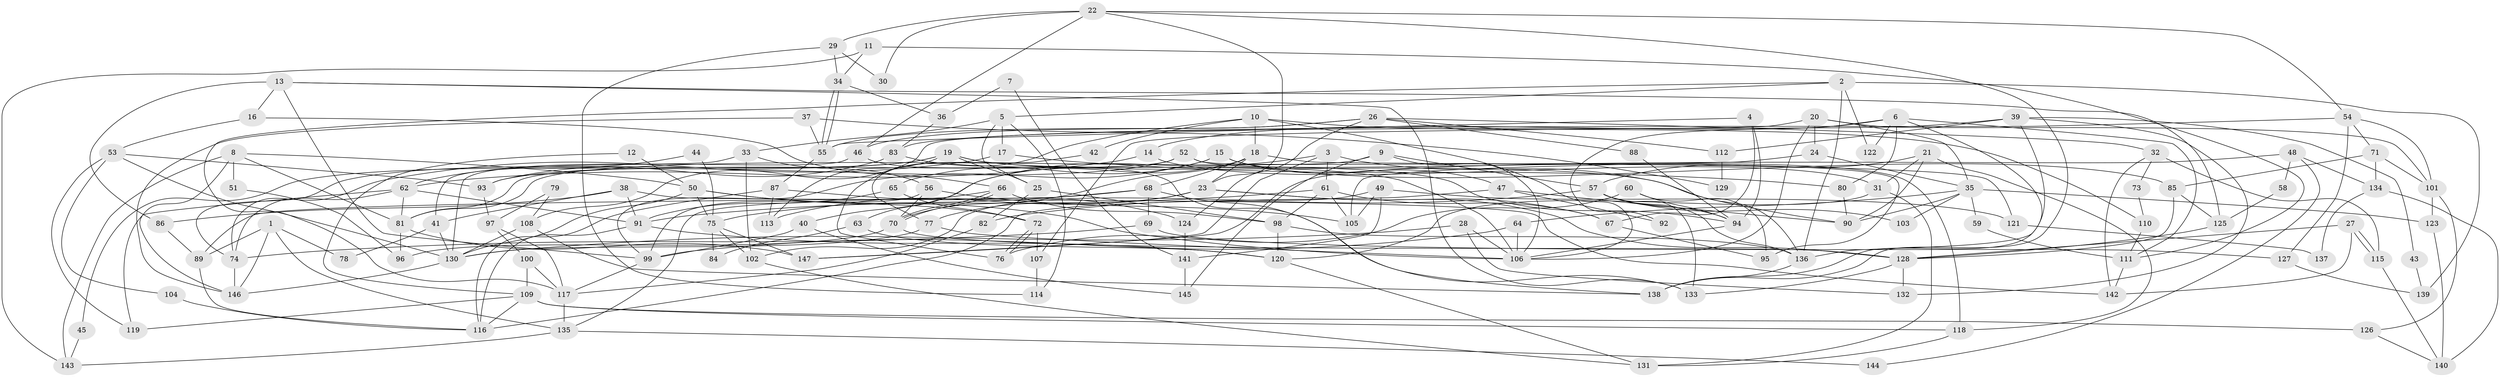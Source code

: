 // Generated by graph-tools (version 1.1) at 2025/15/03/09/25 04:15:06]
// undirected, 147 vertices, 294 edges
graph export_dot {
graph [start="1"]
  node [color=gray90,style=filled];
  1;
  2;
  3;
  4;
  5;
  6;
  7;
  8;
  9;
  10;
  11;
  12;
  13;
  14;
  15;
  16;
  17;
  18;
  19;
  20;
  21;
  22;
  23;
  24;
  25;
  26;
  27;
  28;
  29;
  30;
  31;
  32;
  33;
  34;
  35;
  36;
  37;
  38;
  39;
  40;
  41;
  42;
  43;
  44;
  45;
  46;
  47;
  48;
  49;
  50;
  51;
  52;
  53;
  54;
  55;
  56;
  57;
  58;
  59;
  60;
  61;
  62;
  63;
  64;
  65;
  66;
  67;
  68;
  69;
  70;
  71;
  72;
  73;
  74;
  75;
  76;
  77;
  78;
  79;
  80;
  81;
  82;
  83;
  84;
  85;
  86;
  87;
  88;
  89;
  90;
  91;
  92;
  93;
  94;
  95;
  96;
  97;
  98;
  99;
  100;
  101;
  102;
  103;
  104;
  105;
  106;
  107;
  108;
  109;
  110;
  111;
  112;
  113;
  114;
  115;
  116;
  117;
  118;
  119;
  120;
  121;
  122;
  123;
  124;
  125;
  126;
  127;
  128;
  129;
  130;
  131;
  132;
  133;
  134;
  135;
  136;
  137;
  138;
  139;
  140;
  141;
  142;
  143;
  144;
  145;
  146;
  147;
  1 -- 146;
  1 -- 135;
  1 -- 78;
  1 -- 89;
  2 -- 5;
  2 -- 136;
  2 -- 117;
  2 -- 122;
  2 -- 139;
  3 -- 136;
  3 -- 147;
  3 -- 40;
  3 -- 61;
  4 -- 94;
  4 -- 67;
  4 -- 55;
  5 -- 33;
  5 -- 25;
  5 -- 17;
  5 -- 114;
  6 -- 14;
  6 -- 138;
  6 -- 80;
  6 -- 92;
  6 -- 111;
  6 -- 122;
  7 -- 141;
  7 -- 36;
  8 -- 81;
  8 -- 50;
  8 -- 51;
  8 -- 143;
  8 -- 146;
  9 -- 106;
  9 -- 57;
  9 -- 81;
  9 -- 145;
  10 -- 18;
  10 -- 106;
  10 -- 42;
  10 -- 76;
  10 -- 110;
  11 -- 143;
  11 -- 34;
  11 -- 111;
  12 -- 50;
  12 -- 109;
  13 -- 86;
  13 -- 99;
  13 -- 16;
  13 -- 125;
  13 -- 133;
  14 -- 31;
  14 -- 62;
  15 -- 85;
  15 -- 99;
  15 -- 47;
  15 -- 65;
  16 -- 66;
  16 -- 53;
  17 -- 74;
  17 -- 80;
  18 -- 68;
  18 -- 23;
  18 -- 63;
  18 -- 70;
  18 -- 121;
  19 -- 25;
  19 -- 113;
  19 -- 45;
  19 -- 74;
  19 -- 90;
  19 -- 94;
  20 -- 24;
  20 -- 106;
  20 -- 35;
  20 -- 101;
  20 -- 107;
  21 -- 57;
  21 -- 90;
  21 -- 31;
  21 -- 118;
  22 -- 23;
  22 -- 46;
  22 -- 29;
  22 -- 30;
  22 -- 54;
  22 -- 138;
  23 -- 128;
  23 -- 77;
  23 -- 67;
  23 -- 113;
  24 -- 35;
  24 -- 105;
  25 -- 98;
  25 -- 82;
  26 -- 55;
  26 -- 46;
  26 -- 32;
  26 -- 88;
  26 -- 112;
  26 -- 124;
  27 -- 115;
  27 -- 115;
  27 -- 142;
  27 -- 128;
  28 -- 106;
  28 -- 130;
  28 -- 132;
  29 -- 114;
  29 -- 30;
  29 -- 34;
  31 -- 120;
  31 -- 131;
  32 -- 115;
  32 -- 73;
  32 -- 142;
  33 -- 56;
  33 -- 102;
  33 -- 41;
  34 -- 55;
  34 -- 55;
  34 -- 36;
  35 -- 90;
  35 -- 59;
  35 -- 64;
  35 -- 103;
  35 -- 123;
  36 -- 83;
  37 -- 55;
  37 -- 146;
  37 -- 129;
  38 -- 142;
  38 -- 41;
  38 -- 86;
  38 -- 91;
  39 -- 132;
  39 -- 83;
  39 -- 43;
  39 -- 112;
  39 -- 136;
  40 -- 145;
  40 -- 99;
  41 -- 130;
  41 -- 78;
  42 -- 77;
  43 -- 139;
  44 -- 62;
  44 -- 75;
  45 -- 143;
  46 -- 130;
  46 -- 138;
  47 -- 90;
  47 -- 92;
  47 -- 116;
  48 -- 134;
  48 -- 147;
  48 -- 58;
  48 -- 144;
  49 -- 102;
  49 -- 105;
  49 -- 121;
  49 -- 141;
  50 -- 72;
  50 -- 130;
  50 -- 75;
  50 -- 106;
  51 -- 96;
  52 -- 118;
  52 -- 81;
  52 -- 93;
  52 -- 95;
  53 -- 130;
  53 -- 93;
  53 -- 104;
  53 -- 119;
  54 -- 71;
  54 -- 101;
  54 -- 108;
  54 -- 127;
  55 -- 87;
  56 -- 70;
  56 -- 99;
  56 -- 105;
  57 -- 136;
  57 -- 133;
  57 -- 82;
  57 -- 94;
  57 -- 103;
  58 -- 125;
  59 -- 111;
  60 -- 94;
  60 -- 76;
  60 -- 95;
  61 -- 67;
  61 -- 91;
  61 -- 98;
  61 -- 105;
  62 -- 119;
  62 -- 91;
  62 -- 74;
  62 -- 81;
  63 -- 120;
  63 -- 84;
  64 -- 106;
  64 -- 99;
  65 -- 91;
  65 -- 72;
  66 -- 70;
  66 -- 70;
  66 -- 98;
  66 -- 135;
  67 -- 95;
  68 -- 89;
  68 -- 133;
  68 -- 69;
  68 -- 75;
  69 -- 74;
  69 -- 127;
  70 -- 96;
  70 -- 128;
  71 -- 101;
  71 -- 85;
  71 -- 134;
  72 -- 76;
  72 -- 76;
  72 -- 107;
  73 -- 110;
  74 -- 146;
  75 -- 84;
  75 -- 102;
  75 -- 147;
  77 -- 130;
  77 -- 106;
  79 -- 97;
  79 -- 108;
  80 -- 90;
  81 -- 96;
  81 -- 147;
  82 -- 117;
  83 -- 106;
  83 -- 93;
  85 -- 125;
  85 -- 128;
  86 -- 89;
  87 -- 116;
  87 -- 113;
  87 -- 124;
  88 -- 94;
  89 -- 116;
  91 -- 116;
  91 -- 120;
  93 -- 97;
  94 -- 106;
  97 -- 117;
  97 -- 100;
  98 -- 120;
  98 -- 136;
  99 -- 117;
  100 -- 117;
  100 -- 109;
  101 -- 123;
  101 -- 126;
  102 -- 131;
  104 -- 116;
  107 -- 114;
  108 -- 138;
  108 -- 130;
  109 -- 116;
  109 -- 118;
  109 -- 119;
  109 -- 126;
  110 -- 111;
  111 -- 142;
  112 -- 129;
  115 -- 140;
  117 -- 135;
  118 -- 131;
  120 -- 131;
  121 -- 137;
  123 -- 140;
  124 -- 141;
  125 -- 128;
  126 -- 140;
  127 -- 139;
  128 -- 132;
  128 -- 133;
  130 -- 146;
  134 -- 140;
  134 -- 137;
  135 -- 143;
  135 -- 144;
  136 -- 138;
  141 -- 145;
}
